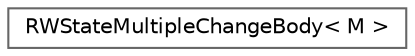 digraph "类继承关系图"
{
 // LATEX_PDF_SIZE
  bgcolor="transparent";
  edge [fontname=Helvetica,fontsize=10,labelfontname=Helvetica,labelfontsize=10];
  node [fontname=Helvetica,fontsize=10,shape=box,height=0.2,width=0.4];
  rankdir="LR";
  Node0 [id="Node000000",label="RWStateMultipleChangeBody\< M \>",height=0.2,width=0.4,color="grey40", fillcolor="white", style="filled",URL="$class_r_w_state_multiple_change_body.html",tooltip=" "];
}
